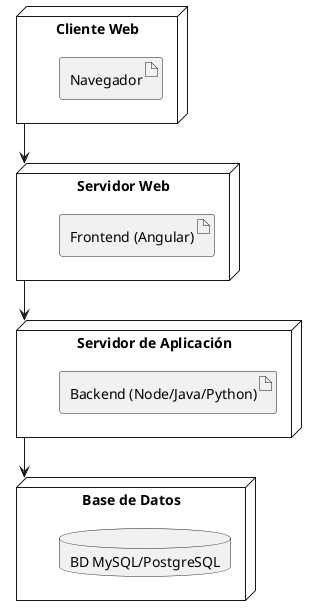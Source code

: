 @startuml deployment
node "Cliente Web" {
    artifact "Navegador"
}

node "Servidor Web" {
    artifact "Frontend (Angular)"
}

node "Servidor de Aplicación" {
    artifact "Backend (Node/Java/Python)"
}

node "Base de Datos" {
    database "BD MySQL/PostgreSQL"
}

"Cliente Web" --> "Servidor Web"
"Servidor Web" --> "Servidor de Aplicación"
"Servidor de Aplicación" --> "Base de Datos"
@enduml
